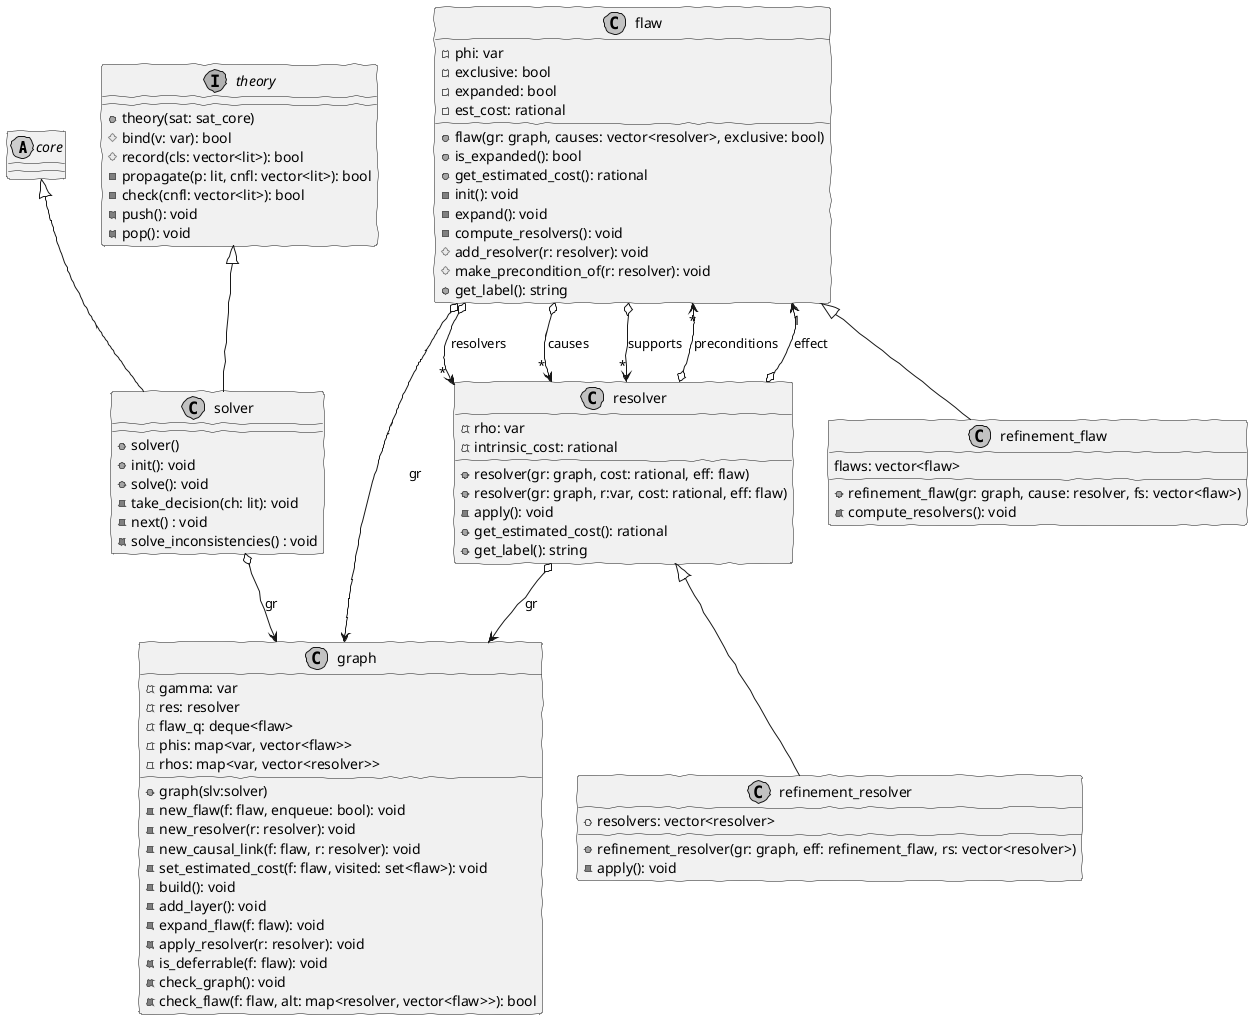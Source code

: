 @startuml solver
skinparam Monochrome true
skinparam Handwritten true

abstract class core

interface theory
theory : +theory(sat: sat_core)
theory : #bind(v: var): bool
theory : #record(cls: vector<lit>): bool
theory : -propagate(p: lit, cnfl: vector<lit>): bool
theory : -check(cnfl: vector<lit>): bool
theory : -push(): void
theory : -pop(): void

class solver
core <|-- solver
theory <|-- solver
solver : +solver()
solver : +init(): void
solver : +solve(): void
solver : -take_decision(ch: lit): void
solver : -next() : void
solver : -solve_inconsistencies() : void
solver o--> graph: gr

class graph
graph : +graph(slv:solver)
graph : -gamma: var
graph : -res: resolver
graph : -flaw_q: deque<flaw>
graph : -phis: map<var, vector<flaw>>
graph : -rhos: map<var, vector<resolver>>

graph : -new_flaw(f: flaw, enqueue: bool): void
graph : -new_resolver(r: resolver): void
graph : -new_causal_link(f: flaw, r: resolver): void

graph : -set_estimated_cost(f: flaw, visited: set<flaw>): void

graph : -build(): void
graph : -add_layer(): void

graph : -expand_flaw(f: flaw): void
graph : -apply_resolver(r: resolver): void

graph : -is_deferrable(f: flaw): void

graph : -check_graph(): void
graph : -check_flaw(f: flaw, alt: map<resolver, vector<flaw>>): bool

class flaw
flaw : -phi: var
flaw : -exclusive: bool
flaw : -expanded: bool
flaw : -est_cost: rational
flaw : +flaw(gr: graph, causes: vector<resolver>, exclusive: bool)
flaw : +is_expanded(): bool
flaw : +get_estimated_cost(): rational
flaw : -init(): void
flaw : -expand(): void
flaw : -compute_resolvers(): void
flaw : #add_resolver(r: resolver): void
flaw : #make_precondition_of(r: resolver): void
flaw : +get_label(): string
flaw o--> "*" resolver : resolvers
flaw o--> "*" resolver : causes
flaw o--> "*" resolver : supports
flaw o--> graph: gr

class resolver
resolver : -rho: var
resolver : -intrinsic_cost: rational
resolver : +resolver(gr: graph, cost: rational, eff: flaw)
resolver : +resolver(gr: graph, r:var, cost: rational, eff: flaw)
resolver : -apply(): void
resolver : +get_estimated_cost(): rational
resolver : +get_label(): string
resolver o--> "*" flaw : preconditions
resolver o--> "1" flaw : effect
resolver o--> graph: gr

class refinement_flaw
flaw <|-- refinement_flaw
refinement_flaw : flaws: vector<flaw>
refinement_flaw : +refinement_flaw(gr: graph, cause: resolver, fs: vector<flaw>)
refinement_flaw : -compute_resolvers(): void

class refinement_resolver
resolver <|-- refinement_resolver
refinement_resolver : +resolvers: vector<resolver>
refinement_resolver : +refinement_resolver(gr: graph, eff: refinement_flaw, rs: vector<resolver>)
refinement_resolver : -apply(): void
@enduml